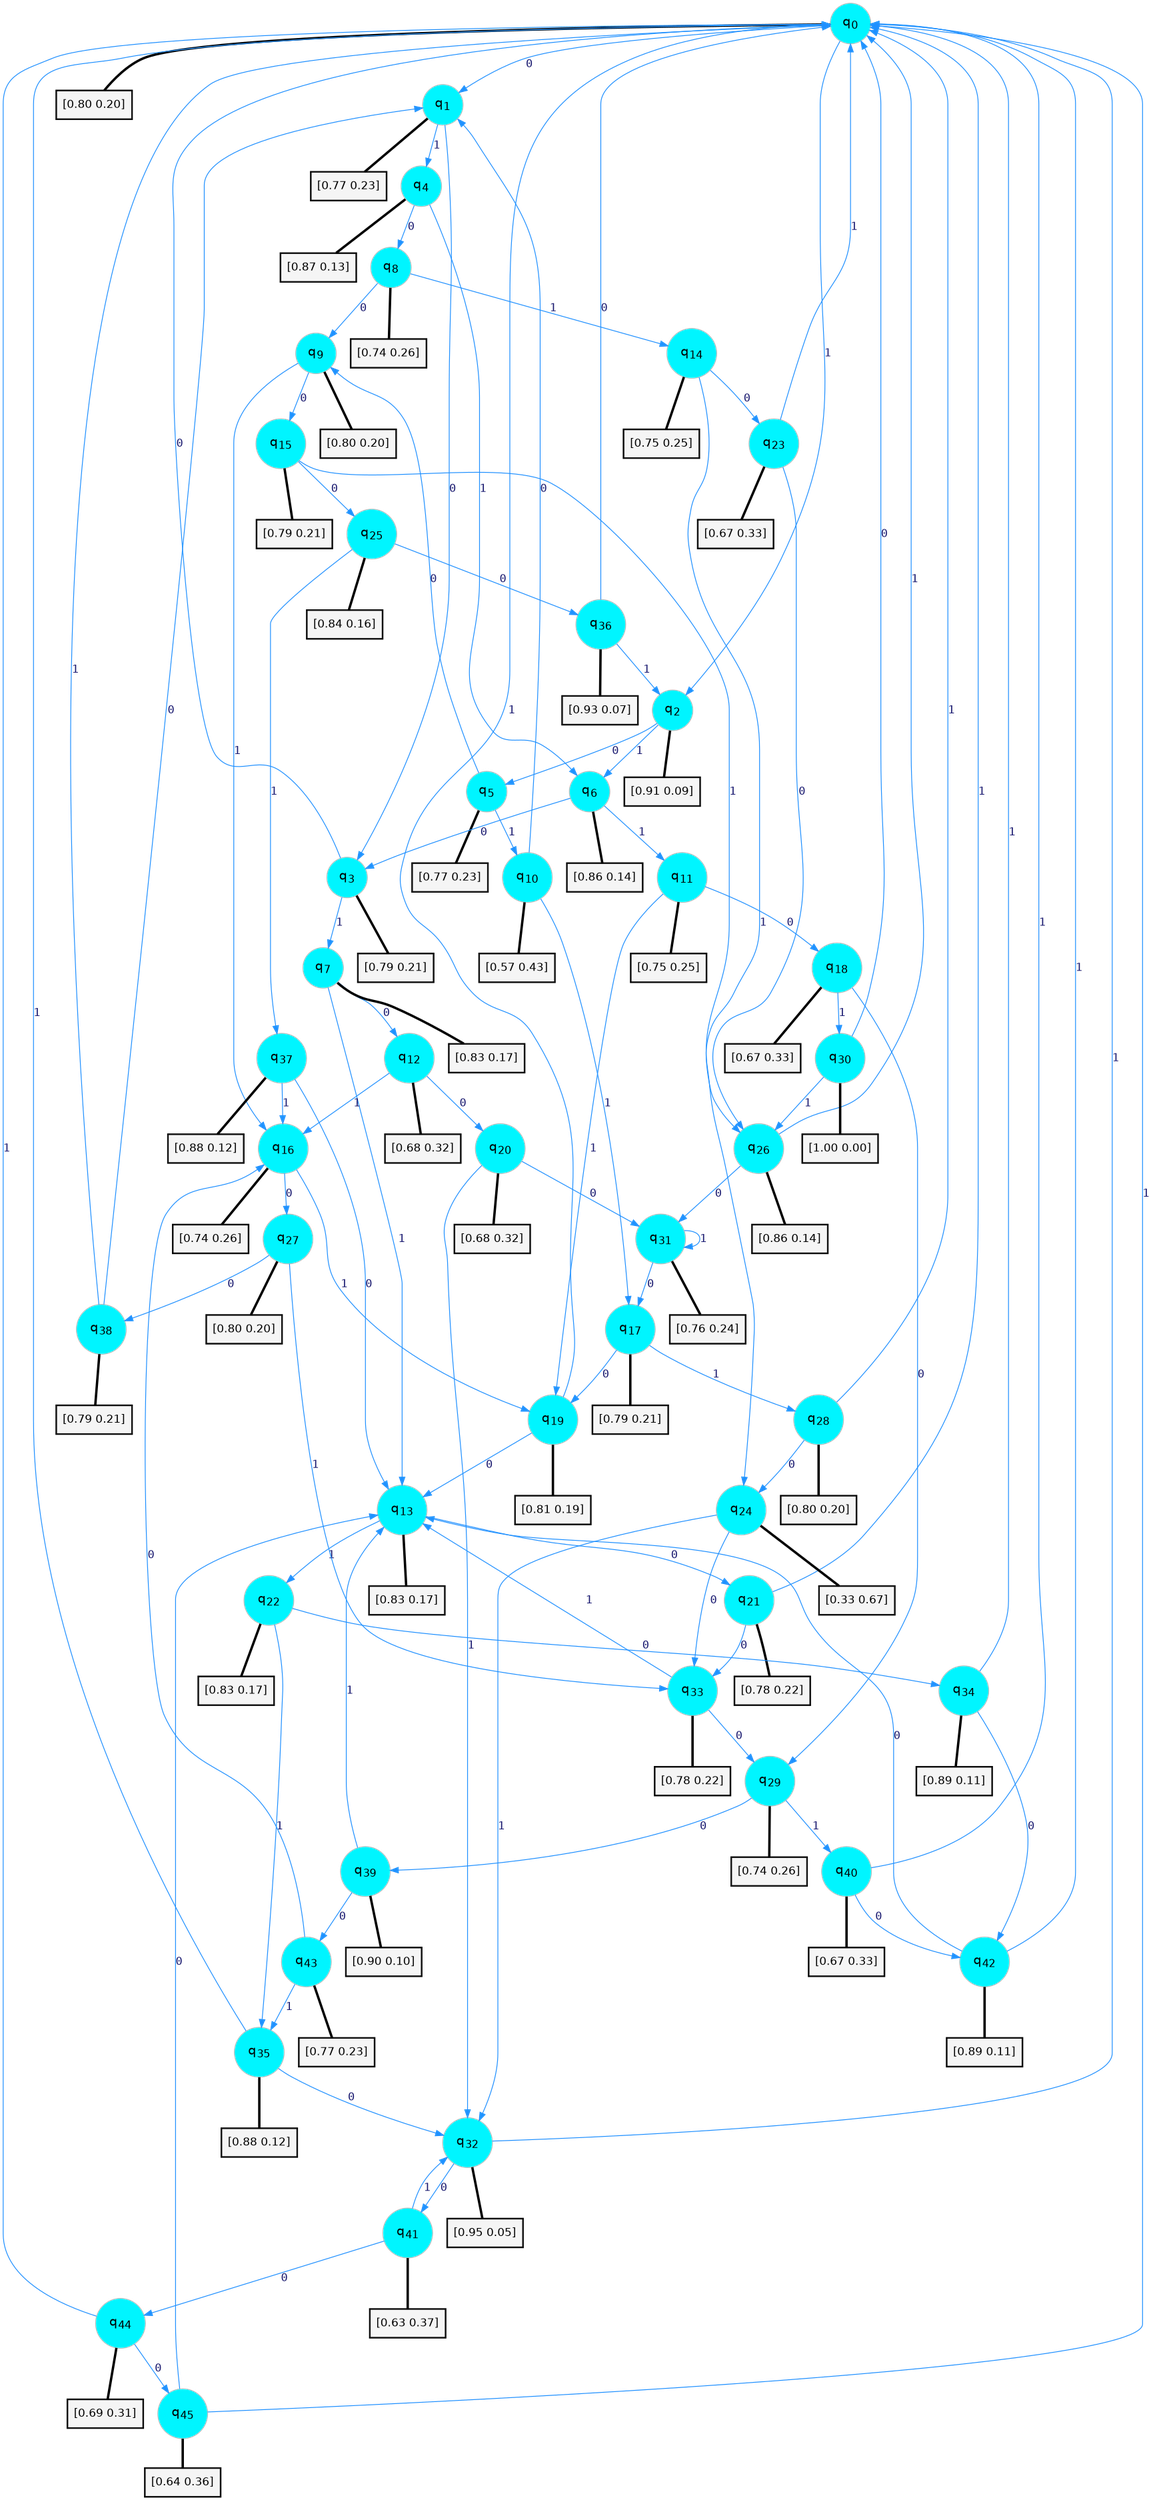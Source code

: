digraph G {
graph [
bgcolor=transparent, dpi=300, rankdir=TD, size="40,25"];
node [
color=gray, fillcolor=turquoise1, fontcolor=black, fontname=Helvetica, fontsize=16, fontweight=bold, shape=circle, style=filled];
edge [
arrowsize=1, color=dodgerblue1, fontcolor=midnightblue, fontname=courier, fontweight=bold, penwidth=1, style=solid, weight=20];
0[label=<q<SUB>0</SUB>>];
1[label=<q<SUB>1</SUB>>];
2[label=<q<SUB>2</SUB>>];
3[label=<q<SUB>3</SUB>>];
4[label=<q<SUB>4</SUB>>];
5[label=<q<SUB>5</SUB>>];
6[label=<q<SUB>6</SUB>>];
7[label=<q<SUB>7</SUB>>];
8[label=<q<SUB>8</SUB>>];
9[label=<q<SUB>9</SUB>>];
10[label=<q<SUB>10</SUB>>];
11[label=<q<SUB>11</SUB>>];
12[label=<q<SUB>12</SUB>>];
13[label=<q<SUB>13</SUB>>];
14[label=<q<SUB>14</SUB>>];
15[label=<q<SUB>15</SUB>>];
16[label=<q<SUB>16</SUB>>];
17[label=<q<SUB>17</SUB>>];
18[label=<q<SUB>18</SUB>>];
19[label=<q<SUB>19</SUB>>];
20[label=<q<SUB>20</SUB>>];
21[label=<q<SUB>21</SUB>>];
22[label=<q<SUB>22</SUB>>];
23[label=<q<SUB>23</SUB>>];
24[label=<q<SUB>24</SUB>>];
25[label=<q<SUB>25</SUB>>];
26[label=<q<SUB>26</SUB>>];
27[label=<q<SUB>27</SUB>>];
28[label=<q<SUB>28</SUB>>];
29[label=<q<SUB>29</SUB>>];
30[label=<q<SUB>30</SUB>>];
31[label=<q<SUB>31</SUB>>];
32[label=<q<SUB>32</SUB>>];
33[label=<q<SUB>33</SUB>>];
34[label=<q<SUB>34</SUB>>];
35[label=<q<SUB>35</SUB>>];
36[label=<q<SUB>36</SUB>>];
37[label=<q<SUB>37</SUB>>];
38[label=<q<SUB>38</SUB>>];
39[label=<q<SUB>39</SUB>>];
40[label=<q<SUB>40</SUB>>];
41[label=<q<SUB>41</SUB>>];
42[label=<q<SUB>42</SUB>>];
43[label=<q<SUB>43</SUB>>];
44[label=<q<SUB>44</SUB>>];
45[label=<q<SUB>45</SUB>>];
46[label="[0.80 0.20]", shape=box,fontcolor=black, fontname=Helvetica, fontsize=14, penwidth=2, fillcolor=whitesmoke,color=black];
47[label="[0.77 0.23]", shape=box,fontcolor=black, fontname=Helvetica, fontsize=14, penwidth=2, fillcolor=whitesmoke,color=black];
48[label="[0.91 0.09]", shape=box,fontcolor=black, fontname=Helvetica, fontsize=14, penwidth=2, fillcolor=whitesmoke,color=black];
49[label="[0.79 0.21]", shape=box,fontcolor=black, fontname=Helvetica, fontsize=14, penwidth=2, fillcolor=whitesmoke,color=black];
50[label="[0.87 0.13]", shape=box,fontcolor=black, fontname=Helvetica, fontsize=14, penwidth=2, fillcolor=whitesmoke,color=black];
51[label="[0.77 0.23]", shape=box,fontcolor=black, fontname=Helvetica, fontsize=14, penwidth=2, fillcolor=whitesmoke,color=black];
52[label="[0.86 0.14]", shape=box,fontcolor=black, fontname=Helvetica, fontsize=14, penwidth=2, fillcolor=whitesmoke,color=black];
53[label="[0.83 0.17]", shape=box,fontcolor=black, fontname=Helvetica, fontsize=14, penwidth=2, fillcolor=whitesmoke,color=black];
54[label="[0.74 0.26]", shape=box,fontcolor=black, fontname=Helvetica, fontsize=14, penwidth=2, fillcolor=whitesmoke,color=black];
55[label="[0.80 0.20]", shape=box,fontcolor=black, fontname=Helvetica, fontsize=14, penwidth=2, fillcolor=whitesmoke,color=black];
56[label="[0.57 0.43]", shape=box,fontcolor=black, fontname=Helvetica, fontsize=14, penwidth=2, fillcolor=whitesmoke,color=black];
57[label="[0.75 0.25]", shape=box,fontcolor=black, fontname=Helvetica, fontsize=14, penwidth=2, fillcolor=whitesmoke,color=black];
58[label="[0.68 0.32]", shape=box,fontcolor=black, fontname=Helvetica, fontsize=14, penwidth=2, fillcolor=whitesmoke,color=black];
59[label="[0.83 0.17]", shape=box,fontcolor=black, fontname=Helvetica, fontsize=14, penwidth=2, fillcolor=whitesmoke,color=black];
60[label="[0.75 0.25]", shape=box,fontcolor=black, fontname=Helvetica, fontsize=14, penwidth=2, fillcolor=whitesmoke,color=black];
61[label="[0.79 0.21]", shape=box,fontcolor=black, fontname=Helvetica, fontsize=14, penwidth=2, fillcolor=whitesmoke,color=black];
62[label="[0.74 0.26]", shape=box,fontcolor=black, fontname=Helvetica, fontsize=14, penwidth=2, fillcolor=whitesmoke,color=black];
63[label="[0.79 0.21]", shape=box,fontcolor=black, fontname=Helvetica, fontsize=14, penwidth=2, fillcolor=whitesmoke,color=black];
64[label="[0.67 0.33]", shape=box,fontcolor=black, fontname=Helvetica, fontsize=14, penwidth=2, fillcolor=whitesmoke,color=black];
65[label="[0.81 0.19]", shape=box,fontcolor=black, fontname=Helvetica, fontsize=14, penwidth=2, fillcolor=whitesmoke,color=black];
66[label="[0.68 0.32]", shape=box,fontcolor=black, fontname=Helvetica, fontsize=14, penwidth=2, fillcolor=whitesmoke,color=black];
67[label="[0.78 0.22]", shape=box,fontcolor=black, fontname=Helvetica, fontsize=14, penwidth=2, fillcolor=whitesmoke,color=black];
68[label="[0.83 0.17]", shape=box,fontcolor=black, fontname=Helvetica, fontsize=14, penwidth=2, fillcolor=whitesmoke,color=black];
69[label="[0.67 0.33]", shape=box,fontcolor=black, fontname=Helvetica, fontsize=14, penwidth=2, fillcolor=whitesmoke,color=black];
70[label="[0.33 0.67]", shape=box,fontcolor=black, fontname=Helvetica, fontsize=14, penwidth=2, fillcolor=whitesmoke,color=black];
71[label="[0.84 0.16]", shape=box,fontcolor=black, fontname=Helvetica, fontsize=14, penwidth=2, fillcolor=whitesmoke,color=black];
72[label="[0.86 0.14]", shape=box,fontcolor=black, fontname=Helvetica, fontsize=14, penwidth=2, fillcolor=whitesmoke,color=black];
73[label="[0.80 0.20]", shape=box,fontcolor=black, fontname=Helvetica, fontsize=14, penwidth=2, fillcolor=whitesmoke,color=black];
74[label="[0.80 0.20]", shape=box,fontcolor=black, fontname=Helvetica, fontsize=14, penwidth=2, fillcolor=whitesmoke,color=black];
75[label="[0.74 0.26]", shape=box,fontcolor=black, fontname=Helvetica, fontsize=14, penwidth=2, fillcolor=whitesmoke,color=black];
76[label="[1.00 0.00]", shape=box,fontcolor=black, fontname=Helvetica, fontsize=14, penwidth=2, fillcolor=whitesmoke,color=black];
77[label="[0.76 0.24]", shape=box,fontcolor=black, fontname=Helvetica, fontsize=14, penwidth=2, fillcolor=whitesmoke,color=black];
78[label="[0.95 0.05]", shape=box,fontcolor=black, fontname=Helvetica, fontsize=14, penwidth=2, fillcolor=whitesmoke,color=black];
79[label="[0.78 0.22]", shape=box,fontcolor=black, fontname=Helvetica, fontsize=14, penwidth=2, fillcolor=whitesmoke,color=black];
80[label="[0.89 0.11]", shape=box,fontcolor=black, fontname=Helvetica, fontsize=14, penwidth=2, fillcolor=whitesmoke,color=black];
81[label="[0.88 0.12]", shape=box,fontcolor=black, fontname=Helvetica, fontsize=14, penwidth=2, fillcolor=whitesmoke,color=black];
82[label="[0.93 0.07]", shape=box,fontcolor=black, fontname=Helvetica, fontsize=14, penwidth=2, fillcolor=whitesmoke,color=black];
83[label="[0.88 0.12]", shape=box,fontcolor=black, fontname=Helvetica, fontsize=14, penwidth=2, fillcolor=whitesmoke,color=black];
84[label="[0.79 0.21]", shape=box,fontcolor=black, fontname=Helvetica, fontsize=14, penwidth=2, fillcolor=whitesmoke,color=black];
85[label="[0.90 0.10]", shape=box,fontcolor=black, fontname=Helvetica, fontsize=14, penwidth=2, fillcolor=whitesmoke,color=black];
86[label="[0.67 0.33]", shape=box,fontcolor=black, fontname=Helvetica, fontsize=14, penwidth=2, fillcolor=whitesmoke,color=black];
87[label="[0.63 0.37]", shape=box,fontcolor=black, fontname=Helvetica, fontsize=14, penwidth=2, fillcolor=whitesmoke,color=black];
88[label="[0.89 0.11]", shape=box,fontcolor=black, fontname=Helvetica, fontsize=14, penwidth=2, fillcolor=whitesmoke,color=black];
89[label="[0.77 0.23]", shape=box,fontcolor=black, fontname=Helvetica, fontsize=14, penwidth=2, fillcolor=whitesmoke,color=black];
90[label="[0.69 0.31]", shape=box,fontcolor=black, fontname=Helvetica, fontsize=14, penwidth=2, fillcolor=whitesmoke,color=black];
91[label="[0.64 0.36]", shape=box,fontcolor=black, fontname=Helvetica, fontsize=14, penwidth=2, fillcolor=whitesmoke,color=black];
0->1 [label=0];
0->2 [label=1];
0->46 [arrowhead=none, penwidth=3,color=black];
1->3 [label=0];
1->4 [label=1];
1->47 [arrowhead=none, penwidth=3,color=black];
2->5 [label=0];
2->6 [label=1];
2->48 [arrowhead=none, penwidth=3,color=black];
3->0 [label=0];
3->7 [label=1];
3->49 [arrowhead=none, penwidth=3,color=black];
4->8 [label=0];
4->6 [label=1];
4->50 [arrowhead=none, penwidth=3,color=black];
5->9 [label=0];
5->10 [label=1];
5->51 [arrowhead=none, penwidth=3,color=black];
6->3 [label=0];
6->11 [label=1];
6->52 [arrowhead=none, penwidth=3,color=black];
7->12 [label=0];
7->13 [label=1];
7->53 [arrowhead=none, penwidth=3,color=black];
8->9 [label=0];
8->14 [label=1];
8->54 [arrowhead=none, penwidth=3,color=black];
9->15 [label=0];
9->16 [label=1];
9->55 [arrowhead=none, penwidth=3,color=black];
10->1 [label=0];
10->17 [label=1];
10->56 [arrowhead=none, penwidth=3,color=black];
11->18 [label=0];
11->19 [label=1];
11->57 [arrowhead=none, penwidth=3,color=black];
12->20 [label=0];
12->16 [label=1];
12->58 [arrowhead=none, penwidth=3,color=black];
13->21 [label=0];
13->22 [label=1];
13->59 [arrowhead=none, penwidth=3,color=black];
14->23 [label=0];
14->24 [label=1];
14->60 [arrowhead=none, penwidth=3,color=black];
15->25 [label=0];
15->26 [label=1];
15->61 [arrowhead=none, penwidth=3,color=black];
16->27 [label=0];
16->19 [label=1];
16->62 [arrowhead=none, penwidth=3,color=black];
17->19 [label=0];
17->28 [label=1];
17->63 [arrowhead=none, penwidth=3,color=black];
18->29 [label=0];
18->30 [label=1];
18->64 [arrowhead=none, penwidth=3,color=black];
19->13 [label=0];
19->0 [label=1];
19->65 [arrowhead=none, penwidth=3,color=black];
20->31 [label=0];
20->32 [label=1];
20->66 [arrowhead=none, penwidth=3,color=black];
21->33 [label=0];
21->0 [label=1];
21->67 [arrowhead=none, penwidth=3,color=black];
22->34 [label=0];
22->35 [label=1];
22->68 [arrowhead=none, penwidth=3,color=black];
23->26 [label=0];
23->0 [label=1];
23->69 [arrowhead=none, penwidth=3,color=black];
24->33 [label=0];
24->32 [label=1];
24->70 [arrowhead=none, penwidth=3,color=black];
25->36 [label=0];
25->37 [label=1];
25->71 [arrowhead=none, penwidth=3,color=black];
26->31 [label=0];
26->0 [label=1];
26->72 [arrowhead=none, penwidth=3,color=black];
27->38 [label=0];
27->33 [label=1];
27->73 [arrowhead=none, penwidth=3,color=black];
28->24 [label=0];
28->0 [label=1];
28->74 [arrowhead=none, penwidth=3,color=black];
29->39 [label=0];
29->40 [label=1];
29->75 [arrowhead=none, penwidth=3,color=black];
30->0 [label=0];
30->26 [label=1];
30->76 [arrowhead=none, penwidth=3,color=black];
31->17 [label=0];
31->31 [label=1];
31->77 [arrowhead=none, penwidth=3,color=black];
32->41 [label=0];
32->0 [label=1];
32->78 [arrowhead=none, penwidth=3,color=black];
33->29 [label=0];
33->13 [label=1];
33->79 [arrowhead=none, penwidth=3,color=black];
34->42 [label=0];
34->0 [label=1];
34->80 [arrowhead=none, penwidth=3,color=black];
35->32 [label=0];
35->0 [label=1];
35->81 [arrowhead=none, penwidth=3,color=black];
36->0 [label=0];
36->2 [label=1];
36->82 [arrowhead=none, penwidth=3,color=black];
37->13 [label=0];
37->16 [label=1];
37->83 [arrowhead=none, penwidth=3,color=black];
38->1 [label=0];
38->0 [label=1];
38->84 [arrowhead=none, penwidth=3,color=black];
39->43 [label=0];
39->13 [label=1];
39->85 [arrowhead=none, penwidth=3,color=black];
40->42 [label=0];
40->0 [label=1];
40->86 [arrowhead=none, penwidth=3,color=black];
41->44 [label=0];
41->32 [label=1];
41->87 [arrowhead=none, penwidth=3,color=black];
42->13 [label=0];
42->0 [label=1];
42->88 [arrowhead=none, penwidth=3,color=black];
43->16 [label=0];
43->35 [label=1];
43->89 [arrowhead=none, penwidth=3,color=black];
44->45 [label=0];
44->0 [label=1];
44->90 [arrowhead=none, penwidth=3,color=black];
45->13 [label=0];
45->0 [label=1];
45->91 [arrowhead=none, penwidth=3,color=black];
}

